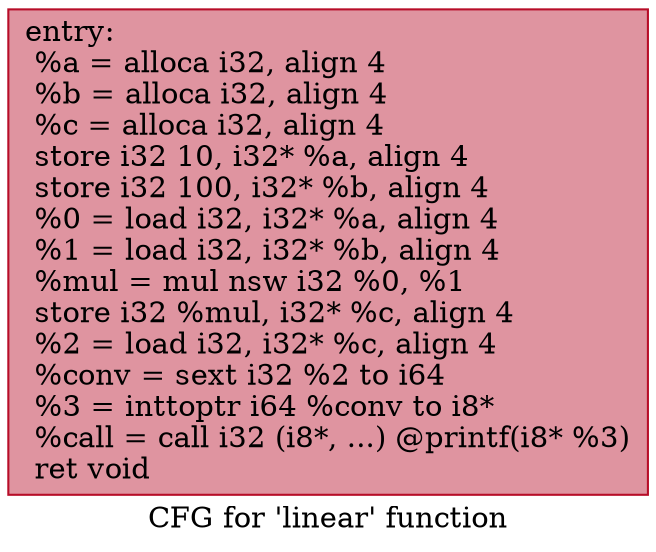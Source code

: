 digraph "CFG for 'linear' function" {
	label="CFG for 'linear' function";

	Node0x55a6587f0b90 [shape=record,color="#b70d28ff", style=filled, fillcolor="#b70d2870",label="{entry:\l  %a = alloca i32, align 4\l  %b = alloca i32, align 4\l  %c = alloca i32, align 4\l  store i32 10, i32* %a, align 4\l  store i32 100, i32* %b, align 4\l  %0 = load i32, i32* %a, align 4\l  %1 = load i32, i32* %b, align 4\l  %mul = mul nsw i32 %0, %1\l  store i32 %mul, i32* %c, align 4\l  %2 = load i32, i32* %c, align 4\l  %conv = sext i32 %2 to i64\l  %3 = inttoptr i64 %conv to i8*\l  %call = call i32 (i8*, ...) @printf(i8* %3)\l  ret void\l}"];
}
